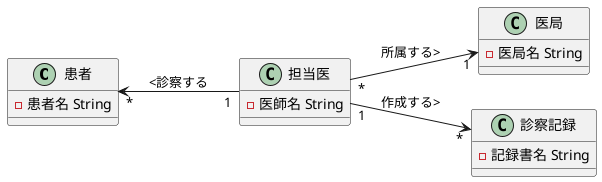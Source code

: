 @startuml 3-2
left to right direction
class 患者{
-患者名 String
}
class 担当医{
-医師名 String
}
class 医局{
-医局名 String
}
class 診察記録 {
 -記録書名 String
}
担当医"*"-->"1" 医局:所属する>
患者 "*"<--"1" 担当医:<診察する
担当医"1"-->"*" 診察記録:作成する>

@enduml